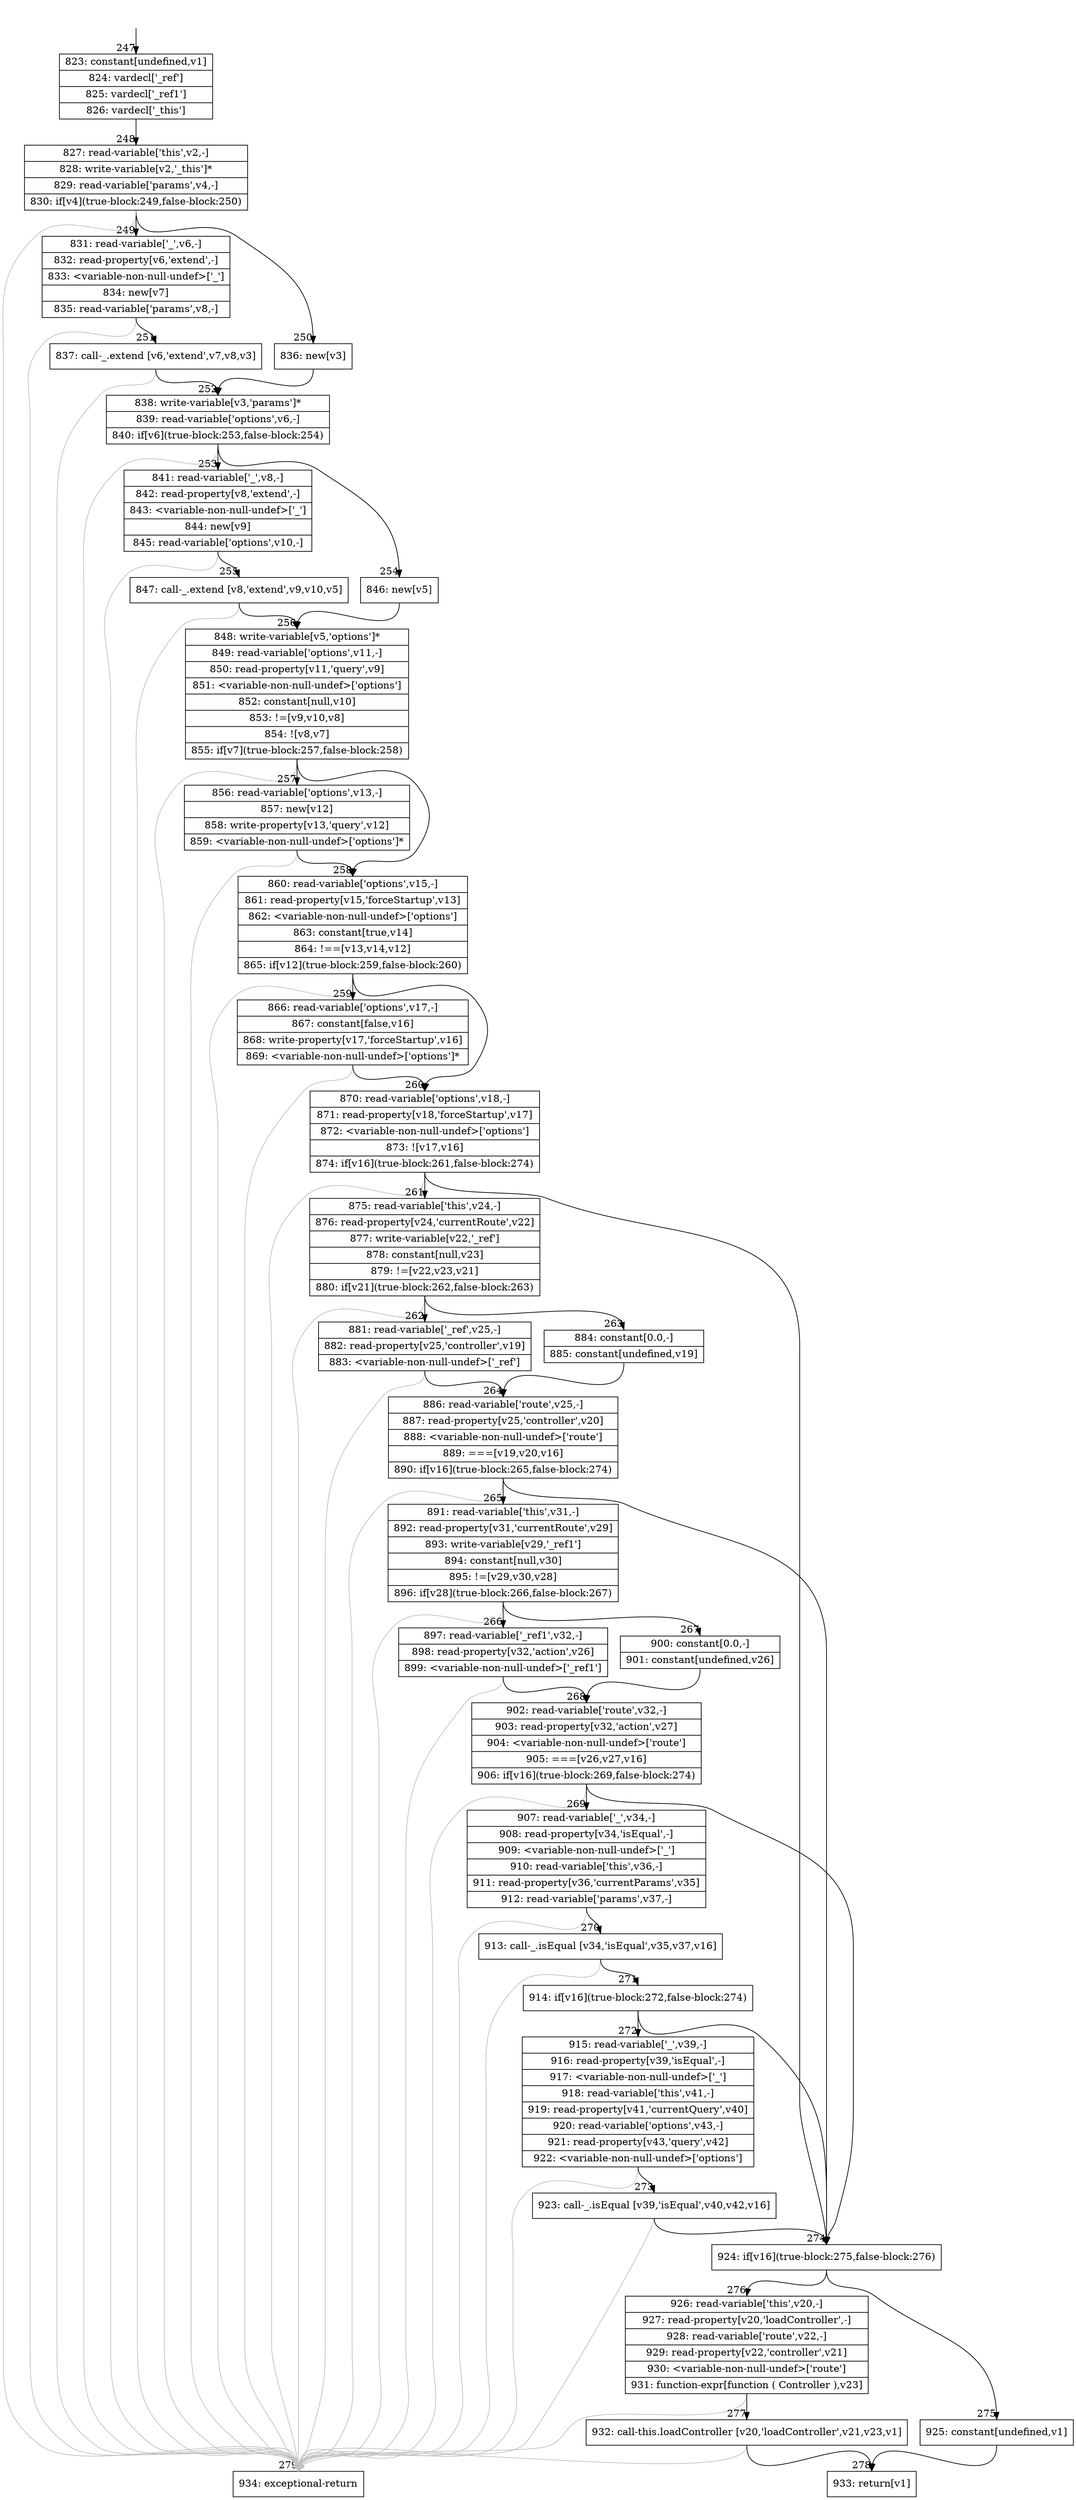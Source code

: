 digraph {
rankdir="TD"
BB_entry28[shape=none,label=""];
BB_entry28 -> BB247 [tailport=s, headport=n, headlabel="    247"]
BB247 [shape=record label="{823: constant[undefined,v1]|824: vardecl['_ref']|825: vardecl['_ref1']|826: vardecl['_this']}" ] 
BB247 -> BB248 [tailport=s, headport=n, headlabel="      248"]
BB248 [shape=record label="{827: read-variable['this',v2,-]|828: write-variable[v2,'_this']*|829: read-variable['params',v4,-]|830: if[v4](true-block:249,false-block:250)}" ] 
BB248 -> BB249 [tailport=s, headport=n, headlabel="      249"]
BB248 -> BB250 [tailport=s, headport=n, headlabel="      250"]
BB248 -> BB279 [tailport=s, headport=n, color=gray, headlabel="      279"]
BB249 [shape=record label="{831: read-variable['_',v6,-]|832: read-property[v6,'extend',-]|833: \<variable-non-null-undef\>['_']|834: new[v7]|835: read-variable['params',v8,-]}" ] 
BB249 -> BB251 [tailport=s, headport=n, headlabel="      251"]
BB249 -> BB279 [tailport=s, headport=n, color=gray]
BB250 [shape=record label="{836: new[v3]}" ] 
BB250 -> BB252 [tailport=s, headport=n, headlabel="      252"]
BB251 [shape=record label="{837: call-_.extend [v6,'extend',v7,v8,v3]}" ] 
BB251 -> BB252 [tailport=s, headport=n]
BB251 -> BB279 [tailport=s, headport=n, color=gray]
BB252 [shape=record label="{838: write-variable[v3,'params']*|839: read-variable['options',v6,-]|840: if[v6](true-block:253,false-block:254)}" ] 
BB252 -> BB253 [tailport=s, headport=n, headlabel="      253"]
BB252 -> BB254 [tailport=s, headport=n, headlabel="      254"]
BB252 -> BB279 [tailport=s, headport=n, color=gray]
BB253 [shape=record label="{841: read-variable['_',v8,-]|842: read-property[v8,'extend',-]|843: \<variable-non-null-undef\>['_']|844: new[v9]|845: read-variable['options',v10,-]}" ] 
BB253 -> BB255 [tailport=s, headport=n, headlabel="      255"]
BB253 -> BB279 [tailport=s, headport=n, color=gray]
BB254 [shape=record label="{846: new[v5]}" ] 
BB254 -> BB256 [tailport=s, headport=n, headlabel="      256"]
BB255 [shape=record label="{847: call-_.extend [v8,'extend',v9,v10,v5]}" ] 
BB255 -> BB256 [tailport=s, headport=n]
BB255 -> BB279 [tailport=s, headport=n, color=gray]
BB256 [shape=record label="{848: write-variable[v5,'options']*|849: read-variable['options',v11,-]|850: read-property[v11,'query',v9]|851: \<variable-non-null-undef\>['options']|852: constant[null,v10]|853: !=[v9,v10,v8]|854: ![v8,v7]|855: if[v7](true-block:257,false-block:258)}" ] 
BB256 -> BB257 [tailport=s, headport=n, headlabel="      257"]
BB256 -> BB258 [tailport=s, headport=n, headlabel="      258"]
BB256 -> BB279 [tailport=s, headport=n, color=gray]
BB257 [shape=record label="{856: read-variable['options',v13,-]|857: new[v12]|858: write-property[v13,'query',v12]|859: \<variable-non-null-undef\>['options']*}" ] 
BB257 -> BB258 [tailport=s, headport=n]
BB257 -> BB279 [tailport=s, headport=n, color=gray]
BB258 [shape=record label="{860: read-variable['options',v15,-]|861: read-property[v15,'forceStartup',v13]|862: \<variable-non-null-undef\>['options']|863: constant[true,v14]|864: !==[v13,v14,v12]|865: if[v12](true-block:259,false-block:260)}" ] 
BB258 -> BB259 [tailport=s, headport=n, headlabel="      259"]
BB258 -> BB260 [tailport=s, headport=n, headlabel="      260"]
BB258 -> BB279 [tailport=s, headport=n, color=gray]
BB259 [shape=record label="{866: read-variable['options',v17,-]|867: constant[false,v16]|868: write-property[v17,'forceStartup',v16]|869: \<variable-non-null-undef\>['options']*}" ] 
BB259 -> BB260 [tailport=s, headport=n]
BB259 -> BB279 [tailport=s, headport=n, color=gray]
BB260 [shape=record label="{870: read-variable['options',v18,-]|871: read-property[v18,'forceStartup',v17]|872: \<variable-non-null-undef\>['options']|873: ![v17,v16]|874: if[v16](true-block:261,false-block:274)}" ] 
BB260 -> BB274 [tailport=s, headport=n, headlabel="      274"]
BB260 -> BB261 [tailport=s, headport=n, headlabel="      261"]
BB260 -> BB279 [tailport=s, headport=n, color=gray]
BB261 [shape=record label="{875: read-variable['this',v24,-]|876: read-property[v24,'currentRoute',v22]|877: write-variable[v22,'_ref']|878: constant[null,v23]|879: !=[v22,v23,v21]|880: if[v21](true-block:262,false-block:263)}" ] 
BB261 -> BB262 [tailport=s, headport=n, headlabel="      262"]
BB261 -> BB263 [tailport=s, headport=n, headlabel="      263"]
BB261 -> BB279 [tailport=s, headport=n, color=gray]
BB262 [shape=record label="{881: read-variable['_ref',v25,-]|882: read-property[v25,'controller',v19]|883: \<variable-non-null-undef\>['_ref']}" ] 
BB262 -> BB264 [tailport=s, headport=n, headlabel="      264"]
BB262 -> BB279 [tailport=s, headport=n, color=gray]
BB263 [shape=record label="{884: constant[0.0,-]|885: constant[undefined,v19]}" ] 
BB263 -> BB264 [tailport=s, headport=n]
BB264 [shape=record label="{886: read-variable['route',v25,-]|887: read-property[v25,'controller',v20]|888: \<variable-non-null-undef\>['route']|889: ===[v19,v20,v16]|890: if[v16](true-block:265,false-block:274)}" ] 
BB264 -> BB274 [tailport=s, headport=n]
BB264 -> BB265 [tailport=s, headport=n, headlabel="      265"]
BB264 -> BB279 [tailport=s, headport=n, color=gray]
BB265 [shape=record label="{891: read-variable['this',v31,-]|892: read-property[v31,'currentRoute',v29]|893: write-variable[v29,'_ref1']|894: constant[null,v30]|895: !=[v29,v30,v28]|896: if[v28](true-block:266,false-block:267)}" ] 
BB265 -> BB266 [tailport=s, headport=n, headlabel="      266"]
BB265 -> BB267 [tailport=s, headport=n, headlabel="      267"]
BB265 -> BB279 [tailport=s, headport=n, color=gray]
BB266 [shape=record label="{897: read-variable['_ref1',v32,-]|898: read-property[v32,'action',v26]|899: \<variable-non-null-undef\>['_ref1']}" ] 
BB266 -> BB268 [tailport=s, headport=n, headlabel="      268"]
BB266 -> BB279 [tailport=s, headport=n, color=gray]
BB267 [shape=record label="{900: constant[0.0,-]|901: constant[undefined,v26]}" ] 
BB267 -> BB268 [tailport=s, headport=n]
BB268 [shape=record label="{902: read-variable['route',v32,-]|903: read-property[v32,'action',v27]|904: \<variable-non-null-undef\>['route']|905: ===[v26,v27,v16]|906: if[v16](true-block:269,false-block:274)}" ] 
BB268 -> BB274 [tailport=s, headport=n]
BB268 -> BB269 [tailport=s, headport=n, headlabel="      269"]
BB268 -> BB279 [tailport=s, headport=n, color=gray]
BB269 [shape=record label="{907: read-variable['_',v34,-]|908: read-property[v34,'isEqual',-]|909: \<variable-non-null-undef\>['_']|910: read-variable['this',v36,-]|911: read-property[v36,'currentParams',v35]|912: read-variable['params',v37,-]}" ] 
BB269 -> BB270 [tailport=s, headport=n, headlabel="      270"]
BB269 -> BB279 [tailport=s, headport=n, color=gray]
BB270 [shape=record label="{913: call-_.isEqual [v34,'isEqual',v35,v37,v16]}" ] 
BB270 -> BB271 [tailport=s, headport=n, headlabel="      271"]
BB270 -> BB279 [tailport=s, headport=n, color=gray]
BB271 [shape=record label="{914: if[v16](true-block:272,false-block:274)}" ] 
BB271 -> BB274 [tailport=s, headport=n]
BB271 -> BB272 [tailport=s, headport=n, headlabel="      272"]
BB272 [shape=record label="{915: read-variable['_',v39,-]|916: read-property[v39,'isEqual',-]|917: \<variable-non-null-undef\>['_']|918: read-variable['this',v41,-]|919: read-property[v41,'currentQuery',v40]|920: read-variable['options',v43,-]|921: read-property[v43,'query',v42]|922: \<variable-non-null-undef\>['options']}" ] 
BB272 -> BB273 [tailport=s, headport=n, headlabel="      273"]
BB272 -> BB279 [tailport=s, headport=n, color=gray]
BB273 [shape=record label="{923: call-_.isEqual [v39,'isEqual',v40,v42,v16]}" ] 
BB273 -> BB274 [tailport=s, headport=n]
BB273 -> BB279 [tailport=s, headport=n, color=gray]
BB274 [shape=record label="{924: if[v16](true-block:275,false-block:276)}" ] 
BB274 -> BB275 [tailport=s, headport=n, headlabel="      275"]
BB274 -> BB276 [tailport=s, headport=n, headlabel="      276"]
BB275 [shape=record label="{925: constant[undefined,v1]}" ] 
BB275 -> BB278 [tailport=s, headport=n, headlabel="      278"]
BB276 [shape=record label="{926: read-variable['this',v20,-]|927: read-property[v20,'loadController',-]|928: read-variable['route',v22,-]|929: read-property[v22,'controller',v21]|930: \<variable-non-null-undef\>['route']|931: function-expr[function ( Controller ),v23]}" ] 
BB276 -> BB277 [tailport=s, headport=n, headlabel="      277"]
BB276 -> BB279 [tailport=s, headport=n, color=gray]
BB277 [shape=record label="{932: call-this.loadController [v20,'loadController',v21,v23,v1]}" ] 
BB277 -> BB278 [tailport=s, headport=n]
BB277 -> BB279 [tailport=s, headport=n, color=gray]
BB278 [shape=record label="{933: return[v1]}" ] 
BB279 [shape=record label="{934: exceptional-return}" ] 
//#$~ 301
}
